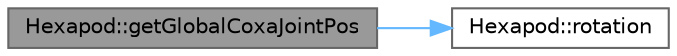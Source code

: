 digraph "Hexapod::getGlobalCoxaJointPos"
{
 // LATEX_PDF_SIZE
  bgcolor="transparent";
  edge [fontname=Helvetica,fontsize=10,labelfontname=Helvetica,labelfontsize=10];
  node [fontname=Helvetica,fontsize=10,shape=box,height=0.2,width=0.4];
  rankdir="LR";
  Node1 [id="Node000001",label="Hexapod::getGlobalCoxaJointPos",height=0.2,width=0.4,color="gray40", fillcolor="grey60", style="filled", fontcolor="black",tooltip=" "];
  Node1 -> Node2 [id="edge1_Node000001_Node000002",color="steelblue1",style="solid",tooltip=" "];
  Node2 [id="Node000002",label="Hexapod::rotation",height=0.2,width=0.4,color="grey40", fillcolor="white", style="filled",URL="$class_hexapod.html#a7153615231f0fd115de15a78dd7e5230",tooltip=" "];
}
